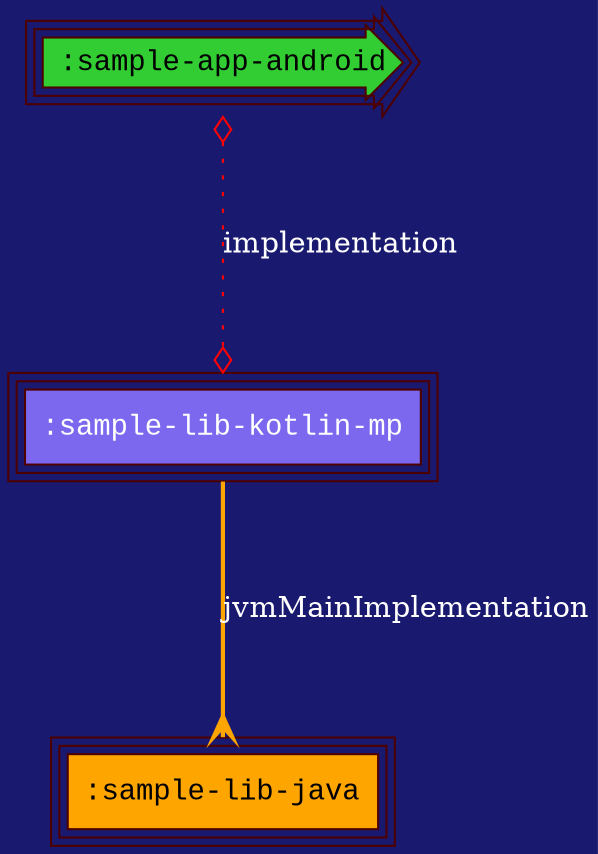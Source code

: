 digraph {
  edge [arrowhead="ediamond",arrowtail="none",fontcolor="white",labelfloat="false",color="red"]
  graph [layout="dot",bgcolor="MidnightBlue",fontsize="30",rankdir="TB",ranksep="1.5"]
  node [fontname="Courier New",peripheries="3",style="filled",shape="box",color="#4C0000"]
  ":sample-app-android" [shape="rarrow",style="radial",fillcolor="limegreen"]
  ":sample-lib-java" [fillcolor="orange"]
  ":sample-lib-kotlin-mp" [fontcolor="white",fillcolor="mediumslateblue"]
  ":sample-app-android" -> ":sample-lib-kotlin-mp" [style="dotted",label="implementation",dir="both",arrowtail="ediamond"]
  ":sample-lib-kotlin-mp" -> ":sample-lib-java" [style="bold",color="orange",label="jvmMainImplementation",arrowhead="crow"]
}
